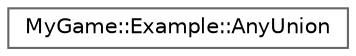 digraph "Graphical Class Hierarchy"
{
 // LATEX_PDF_SIZE
  bgcolor="transparent";
  edge [fontname=Helvetica,fontsize=10,labelfontname=Helvetica,labelfontsize=10];
  node [fontname=Helvetica,fontsize=10,shape=box,height=0.2,width=0.4];
  rankdir="LR";
  Node0 [id="Node000000",label="MyGame::Example::AnyUnion",height=0.2,width=0.4,color="grey40", fillcolor="white", style="filled",URL="$structMyGame_1_1Example_1_1AnyUnion.html",tooltip=" "];
}
